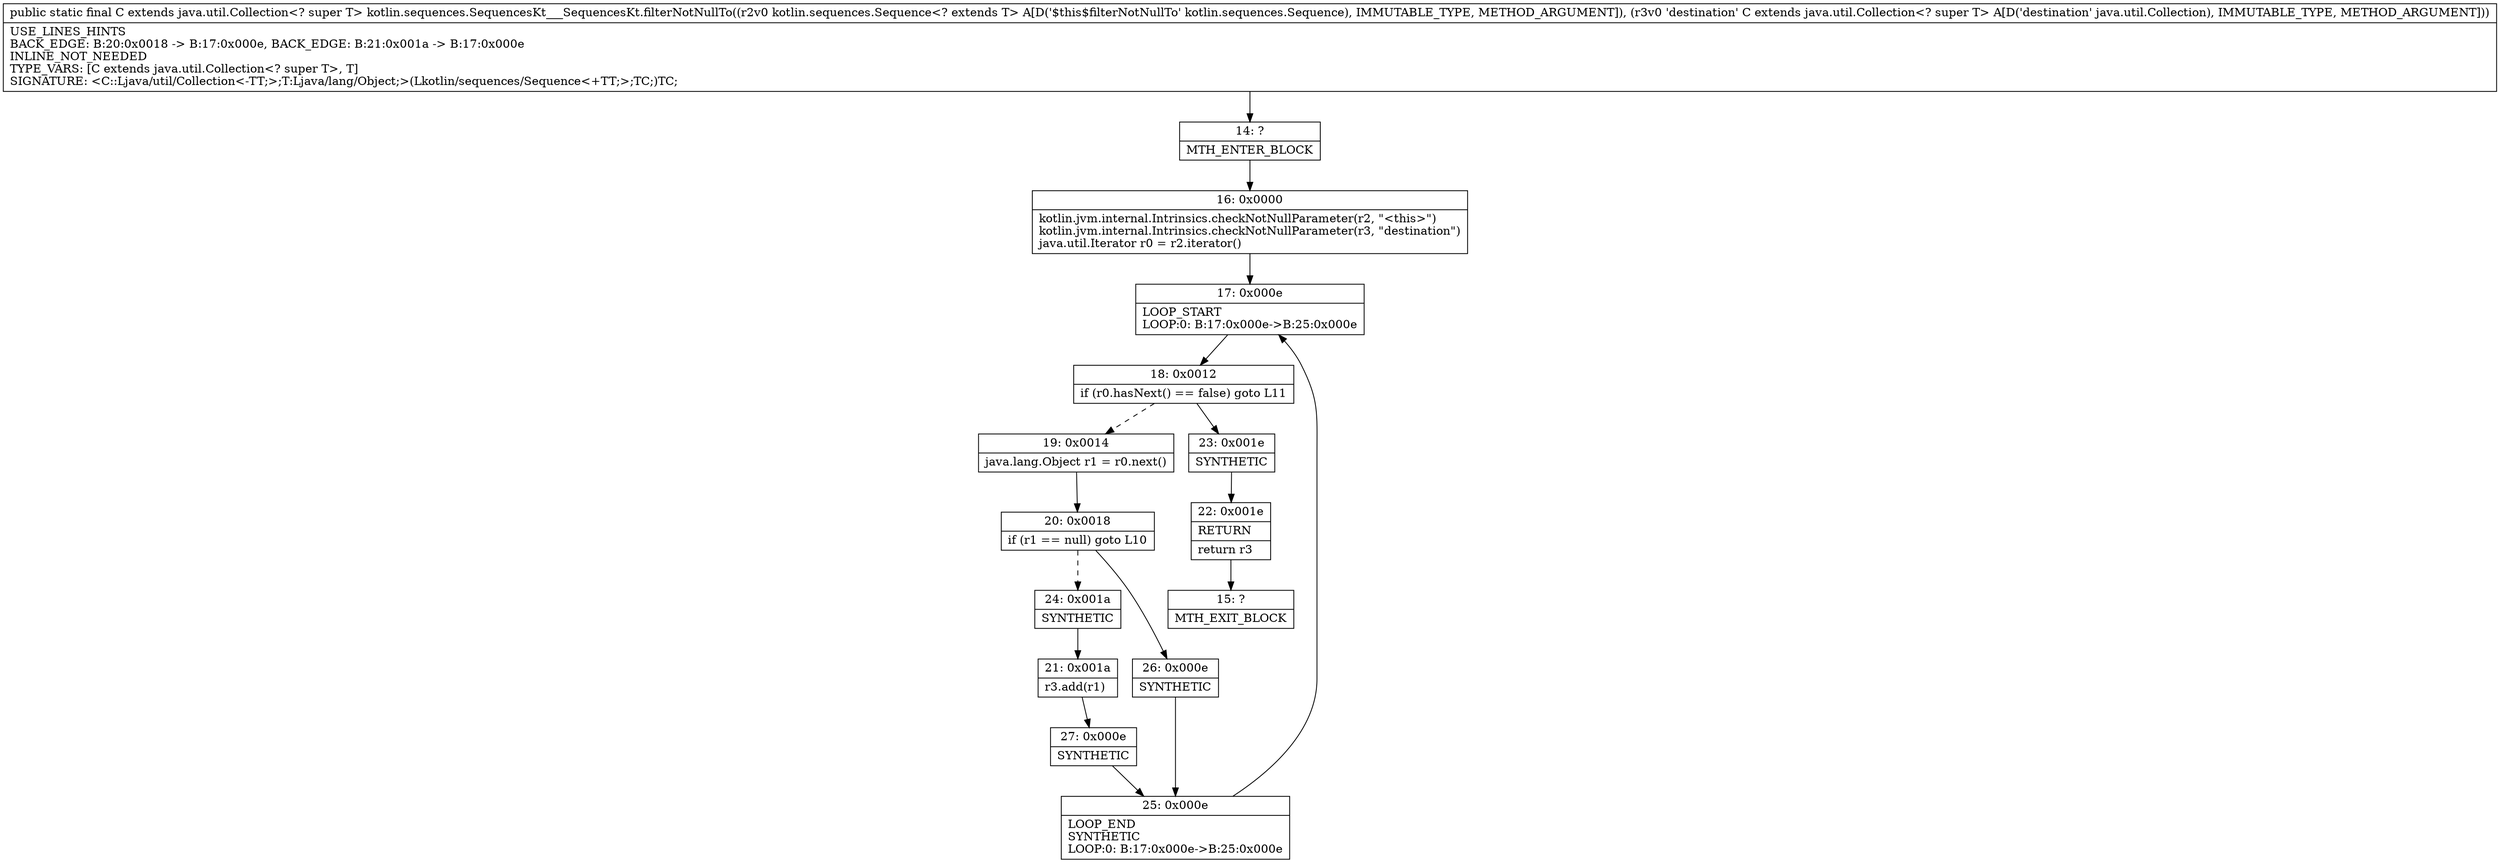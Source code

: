 digraph "CFG forkotlin.sequences.SequencesKt___SequencesKt.filterNotNullTo(Lkotlin\/sequences\/Sequence;Ljava\/util\/Collection;)Ljava\/util\/Collection;" {
Node_14 [shape=record,label="{14\:\ ?|MTH_ENTER_BLOCK\l}"];
Node_16 [shape=record,label="{16\:\ 0x0000|kotlin.jvm.internal.Intrinsics.checkNotNullParameter(r2, \"\<this\>\")\lkotlin.jvm.internal.Intrinsics.checkNotNullParameter(r3, \"destination\")\ljava.util.Iterator r0 = r2.iterator()\l}"];
Node_17 [shape=record,label="{17\:\ 0x000e|LOOP_START\lLOOP:0: B:17:0x000e\-\>B:25:0x000e\l}"];
Node_18 [shape=record,label="{18\:\ 0x0012|if (r0.hasNext() == false) goto L11\l}"];
Node_19 [shape=record,label="{19\:\ 0x0014|java.lang.Object r1 = r0.next()\l}"];
Node_20 [shape=record,label="{20\:\ 0x0018|if (r1 == null) goto L10\l}"];
Node_24 [shape=record,label="{24\:\ 0x001a|SYNTHETIC\l}"];
Node_21 [shape=record,label="{21\:\ 0x001a|r3.add(r1)\l}"];
Node_27 [shape=record,label="{27\:\ 0x000e|SYNTHETIC\l}"];
Node_25 [shape=record,label="{25\:\ 0x000e|LOOP_END\lSYNTHETIC\lLOOP:0: B:17:0x000e\-\>B:25:0x000e\l}"];
Node_26 [shape=record,label="{26\:\ 0x000e|SYNTHETIC\l}"];
Node_23 [shape=record,label="{23\:\ 0x001e|SYNTHETIC\l}"];
Node_22 [shape=record,label="{22\:\ 0x001e|RETURN\l|return r3\l}"];
Node_15 [shape=record,label="{15\:\ ?|MTH_EXIT_BLOCK\l}"];
MethodNode[shape=record,label="{public static final C extends java.util.Collection\<? super T\> kotlin.sequences.SequencesKt___SequencesKt.filterNotNullTo((r2v0 kotlin.sequences.Sequence\<? extends T\> A[D('$this$filterNotNullTo' kotlin.sequences.Sequence), IMMUTABLE_TYPE, METHOD_ARGUMENT]), (r3v0 'destination' C extends java.util.Collection\<? super T\> A[D('destination' java.util.Collection), IMMUTABLE_TYPE, METHOD_ARGUMENT]))  | USE_LINES_HINTS\lBACK_EDGE: B:20:0x0018 \-\> B:17:0x000e, BACK_EDGE: B:21:0x001a \-\> B:17:0x000e\lINLINE_NOT_NEEDED\lTYPE_VARS: [C extends java.util.Collection\<? super T\>, T]\lSIGNATURE: \<C::Ljava\/util\/Collection\<\-TT;\>;T:Ljava\/lang\/Object;\>(Lkotlin\/sequences\/Sequence\<+TT;\>;TC;)TC;\l}"];
MethodNode -> Node_14;Node_14 -> Node_16;
Node_16 -> Node_17;
Node_17 -> Node_18;
Node_18 -> Node_19[style=dashed];
Node_18 -> Node_23;
Node_19 -> Node_20;
Node_20 -> Node_24[style=dashed];
Node_20 -> Node_26;
Node_24 -> Node_21;
Node_21 -> Node_27;
Node_27 -> Node_25;
Node_25 -> Node_17;
Node_26 -> Node_25;
Node_23 -> Node_22;
Node_22 -> Node_15;
}

